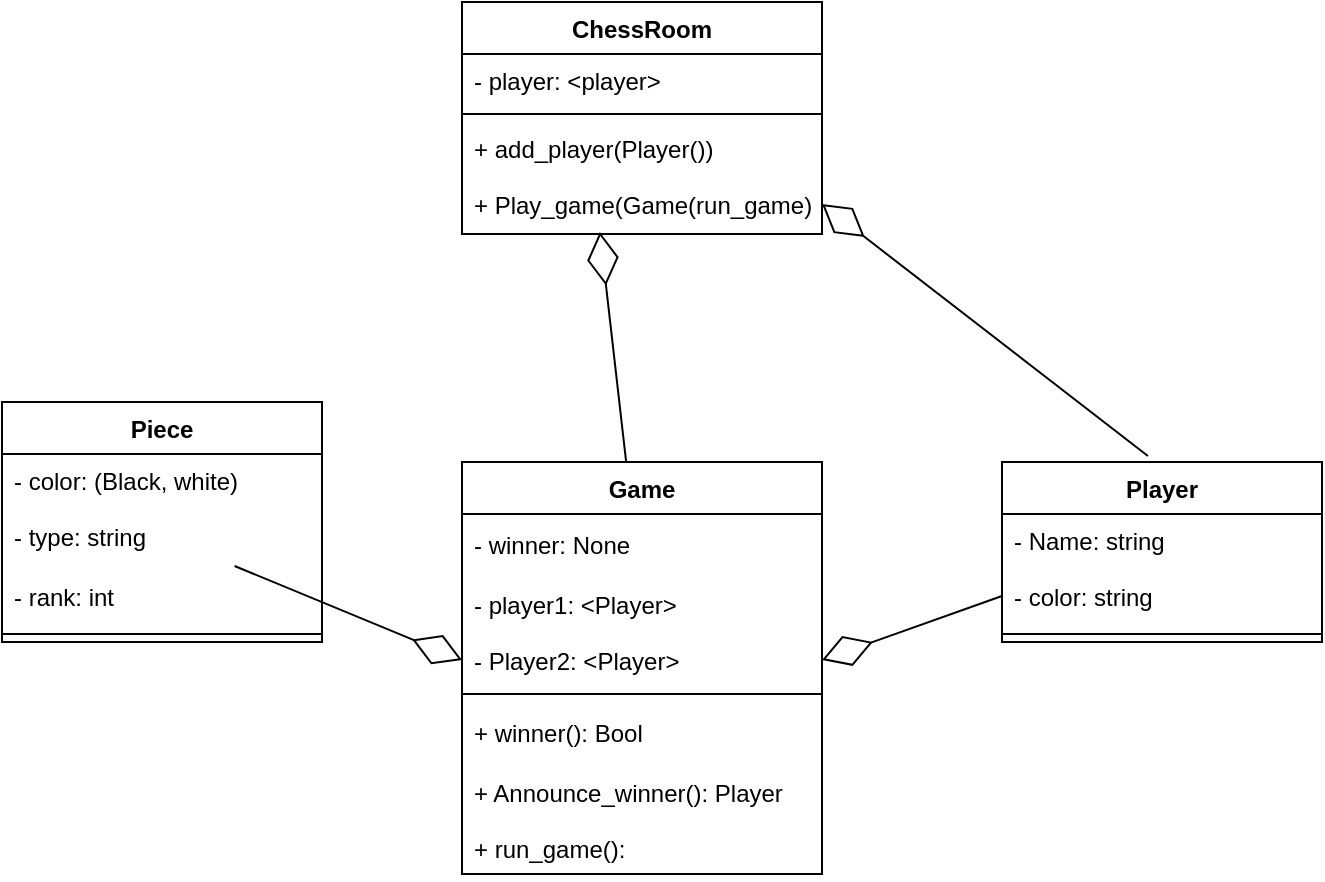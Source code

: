 <mxfile version="15.5.9" type="github">
  <diagram id="0kQdgEhLsPvI_g3DKy9x" name="Page-1">
    <mxGraphModel dx="1422" dy="794" grid="1" gridSize="10" guides="1" tooltips="1" connect="1" arrows="1" fold="1" page="1" pageScale="1" pageWidth="850" pageHeight="1100" math="0" shadow="0">
      <root>
        <mxCell id="0" />
        <mxCell id="1" parent="0" />
        <mxCell id="dPLYNv7gX3PXL8BKBAaD-1" value="Game" style="swimlane;fontStyle=1;align=center;verticalAlign=top;childLayout=stackLayout;horizontal=1;startSize=26;horizontalStack=0;resizeParent=1;resizeParentMax=0;resizeLast=0;collapsible=1;marginBottom=0;" vertex="1" parent="1">
          <mxGeometry x="300" y="310" width="180" height="206" as="geometry" />
        </mxCell>
        <mxCell id="dPLYNv7gX3PXL8BKBAaD-32" value="- winner: None" style="text;strokeColor=none;fillColor=none;align=left;verticalAlign=middle;spacingLeft=4;spacingRight=4;overflow=hidden;points=[[0,0.5],[1,0.5]];portConstraint=eastwest;rotatable=0;" vertex="1" parent="dPLYNv7gX3PXL8BKBAaD-1">
          <mxGeometry y="26" width="180" height="30" as="geometry" />
        </mxCell>
        <mxCell id="dPLYNv7gX3PXL8BKBAaD-37" value="- player1: &lt;Player&gt;" style="text;strokeColor=none;fillColor=none;align=left;verticalAlign=middle;spacingLeft=4;spacingRight=4;overflow=hidden;points=[[0,0.5],[1,0.5]];portConstraint=eastwest;rotatable=0;" vertex="1" parent="dPLYNv7gX3PXL8BKBAaD-1">
          <mxGeometry y="56" width="180" height="30" as="geometry" />
        </mxCell>
        <mxCell id="dPLYNv7gX3PXL8BKBAaD-2" value="- Player2: &lt;Player&gt;" style="text;strokeColor=none;fillColor=none;align=left;verticalAlign=top;spacingLeft=4;spacingRight=4;overflow=hidden;rotatable=0;points=[[0,0.5],[1,0.5]];portConstraint=eastwest;" vertex="1" parent="dPLYNv7gX3PXL8BKBAaD-1">
          <mxGeometry y="86" width="180" height="26" as="geometry" />
        </mxCell>
        <mxCell id="dPLYNv7gX3PXL8BKBAaD-3" value="" style="line;strokeWidth=1;fillColor=none;align=left;verticalAlign=middle;spacingTop=-1;spacingLeft=3;spacingRight=3;rotatable=0;labelPosition=right;points=[];portConstraint=eastwest;" vertex="1" parent="dPLYNv7gX3PXL8BKBAaD-1">
          <mxGeometry y="112" width="180" height="8" as="geometry" />
        </mxCell>
        <mxCell id="dPLYNv7gX3PXL8BKBAaD-24" value="+ winner(): Bool" style="text;strokeColor=none;fillColor=none;align=left;verticalAlign=middle;spacingLeft=4;spacingRight=4;overflow=hidden;points=[[0,0.5],[1,0.5]];portConstraint=eastwest;rotatable=0;" vertex="1" parent="dPLYNv7gX3PXL8BKBAaD-1">
          <mxGeometry y="120" width="180" height="30" as="geometry" />
        </mxCell>
        <mxCell id="dPLYNv7gX3PXL8BKBAaD-28" value="+ Announce_winner(): Player" style="text;strokeColor=none;fillColor=none;align=left;verticalAlign=middle;spacingLeft=4;spacingRight=4;overflow=hidden;points=[[0,0.5],[1,0.5]];portConstraint=eastwest;rotatable=0;" vertex="1" parent="dPLYNv7gX3PXL8BKBAaD-1">
          <mxGeometry y="150" width="180" height="30" as="geometry" />
        </mxCell>
        <mxCell id="dPLYNv7gX3PXL8BKBAaD-4" value="+ run_game():" style="text;strokeColor=none;fillColor=none;align=left;verticalAlign=top;spacingLeft=4;spacingRight=4;overflow=hidden;rotatable=0;points=[[0,0.5],[1,0.5]];portConstraint=eastwest;" vertex="1" parent="dPLYNv7gX3PXL8BKBAaD-1">
          <mxGeometry y="180" width="180" height="26" as="geometry" />
        </mxCell>
        <mxCell id="dPLYNv7gX3PXL8BKBAaD-5" value="Piece" style="swimlane;fontStyle=1;align=center;verticalAlign=top;childLayout=stackLayout;horizontal=1;startSize=26;horizontalStack=0;resizeParent=1;resizeParentMax=0;resizeLast=0;collapsible=1;marginBottom=0;" vertex="1" parent="1">
          <mxGeometry x="70" y="280" width="160" height="120" as="geometry" />
        </mxCell>
        <mxCell id="dPLYNv7gX3PXL8BKBAaD-6" value="- color: (Black, white)" style="text;strokeColor=none;fillColor=none;align=left;verticalAlign=top;spacingLeft=4;spacingRight=4;overflow=hidden;rotatable=0;points=[[0,0.5],[1,0.5]];portConstraint=eastwest;" vertex="1" parent="dPLYNv7gX3PXL8BKBAaD-5">
          <mxGeometry y="26" width="160" height="26" as="geometry" />
        </mxCell>
        <mxCell id="dPLYNv7gX3PXL8BKBAaD-25" value="- type: string" style="text;strokeColor=none;fillColor=none;align=left;verticalAlign=middle;spacingLeft=4;spacingRight=4;overflow=hidden;points=[[0,0.5],[1,0.5]];portConstraint=eastwest;rotatable=0;" vertex="1" parent="dPLYNv7gX3PXL8BKBAaD-5">
          <mxGeometry y="52" width="160" height="30" as="geometry" />
        </mxCell>
        <mxCell id="dPLYNv7gX3PXL8BKBAaD-26" value="- rank: int" style="text;strokeColor=none;fillColor=none;align=left;verticalAlign=middle;spacingLeft=4;spacingRight=4;overflow=hidden;points=[[0,0.5],[1,0.5]];portConstraint=eastwest;rotatable=0;" vertex="1" parent="dPLYNv7gX3PXL8BKBAaD-5">
          <mxGeometry y="82" width="160" height="30" as="geometry" />
        </mxCell>
        <mxCell id="dPLYNv7gX3PXL8BKBAaD-7" value="" style="line;strokeWidth=1;fillColor=none;align=left;verticalAlign=middle;spacingTop=-1;spacingLeft=3;spacingRight=3;rotatable=0;labelPosition=right;points=[];portConstraint=eastwest;" vertex="1" parent="dPLYNv7gX3PXL8BKBAaD-5">
          <mxGeometry y="112" width="160" height="8" as="geometry" />
        </mxCell>
        <mxCell id="dPLYNv7gX3PXL8BKBAaD-9" value="ChessRoom" style="swimlane;fontStyle=1;align=center;verticalAlign=top;childLayout=stackLayout;horizontal=1;startSize=26;horizontalStack=0;resizeParent=1;resizeParentMax=0;resizeLast=0;collapsible=1;marginBottom=0;" vertex="1" parent="1">
          <mxGeometry x="300" y="80" width="180" height="116" as="geometry" />
        </mxCell>
        <mxCell id="dPLYNv7gX3PXL8BKBAaD-10" value="- player: &lt;player&gt;" style="text;strokeColor=none;fillColor=none;align=left;verticalAlign=top;spacingLeft=4;spacingRight=4;overflow=hidden;rotatable=0;points=[[0,0.5],[1,0.5]];portConstraint=eastwest;" vertex="1" parent="dPLYNv7gX3PXL8BKBAaD-9">
          <mxGeometry y="26" width="180" height="26" as="geometry" />
        </mxCell>
        <mxCell id="dPLYNv7gX3PXL8BKBAaD-11" value="" style="line;strokeWidth=1;fillColor=none;align=left;verticalAlign=middle;spacingTop=-1;spacingLeft=3;spacingRight=3;rotatable=0;labelPosition=right;points=[];portConstraint=eastwest;" vertex="1" parent="dPLYNv7gX3PXL8BKBAaD-9">
          <mxGeometry y="52" width="180" height="8" as="geometry" />
        </mxCell>
        <mxCell id="dPLYNv7gX3PXL8BKBAaD-12" value="+ add_player(Player())" style="text;strokeColor=none;fillColor=none;align=left;verticalAlign=top;spacingLeft=4;spacingRight=4;overflow=hidden;rotatable=0;points=[[0,0.5],[1,0.5]];portConstraint=eastwest;" vertex="1" parent="dPLYNv7gX3PXL8BKBAaD-9">
          <mxGeometry y="60" width="180" height="26" as="geometry" />
        </mxCell>
        <mxCell id="dPLYNv7gX3PXL8BKBAaD-21" value="+ Play_game(Game(run_game))" style="text;strokeColor=none;fillColor=none;align=left;verticalAlign=middle;spacingLeft=4;spacingRight=4;overflow=hidden;points=[[0,0.5],[1,0.5]];portConstraint=eastwest;rotatable=0;" vertex="1" parent="dPLYNv7gX3PXL8BKBAaD-9">
          <mxGeometry y="86" width="180" height="30" as="geometry" />
        </mxCell>
        <mxCell id="dPLYNv7gX3PXL8BKBAaD-13" value="Player" style="swimlane;fontStyle=1;align=center;verticalAlign=top;childLayout=stackLayout;horizontal=1;startSize=26;horizontalStack=0;resizeParent=1;resizeParentMax=0;resizeLast=0;collapsible=1;marginBottom=0;" vertex="1" parent="1">
          <mxGeometry x="570" y="310" width="160" height="90" as="geometry" />
        </mxCell>
        <mxCell id="dPLYNv7gX3PXL8BKBAaD-14" value="- Name: string" style="text;strokeColor=none;fillColor=none;align=left;verticalAlign=top;spacingLeft=4;spacingRight=4;overflow=hidden;rotatable=0;points=[[0,0.5],[1,0.5]];portConstraint=eastwest;" vertex="1" parent="dPLYNv7gX3PXL8BKBAaD-13">
          <mxGeometry y="26" width="160" height="26" as="geometry" />
        </mxCell>
        <mxCell id="dPLYNv7gX3PXL8BKBAaD-30" value="- color: string" style="text;strokeColor=none;fillColor=none;align=left;verticalAlign=middle;spacingLeft=4;spacingRight=4;overflow=hidden;points=[[0,0.5],[1,0.5]];portConstraint=eastwest;rotatable=0;" vertex="1" parent="dPLYNv7gX3PXL8BKBAaD-13">
          <mxGeometry y="52" width="160" height="30" as="geometry" />
        </mxCell>
        <mxCell id="dPLYNv7gX3PXL8BKBAaD-15" value="" style="line;strokeWidth=1;fillColor=none;align=left;verticalAlign=middle;spacingTop=-1;spacingLeft=3;spacingRight=3;rotatable=0;labelPosition=right;points=[];portConstraint=eastwest;" vertex="1" parent="dPLYNv7gX3PXL8BKBAaD-13">
          <mxGeometry y="82" width="160" height="8" as="geometry" />
        </mxCell>
        <mxCell id="dPLYNv7gX3PXL8BKBAaD-33" value="" style="endArrow=diamondThin;endFill=0;endSize=24;html=1;rounded=0;exitX=0.456;exitY=-0.033;exitDx=0;exitDy=0;exitPerimeter=0;entryX=1;entryY=0.5;entryDx=0;entryDy=0;" edge="1" parent="1" source="dPLYNv7gX3PXL8BKBAaD-13" target="dPLYNv7gX3PXL8BKBAaD-21">
          <mxGeometry width="160" relative="1" as="geometry">
            <mxPoint x="610" y="240" as="sourcePoint" />
            <mxPoint x="770" y="240" as="targetPoint" />
          </mxGeometry>
        </mxCell>
        <mxCell id="dPLYNv7gX3PXL8BKBAaD-34" value="" style="endArrow=diamondThin;endFill=0;endSize=24;html=1;rounded=0;exitX=0.456;exitY=0;exitDx=0;exitDy=0;exitPerimeter=0;entryX=0.383;entryY=0.967;entryDx=0;entryDy=0;entryPerimeter=0;" edge="1" parent="1" source="dPLYNv7gX3PXL8BKBAaD-1" target="dPLYNv7gX3PXL8BKBAaD-21">
          <mxGeometry width="160" relative="1" as="geometry">
            <mxPoint x="262.96" y="322.03" as="sourcePoint" />
            <mxPoint x="100" y="226" as="targetPoint" />
          </mxGeometry>
        </mxCell>
        <mxCell id="dPLYNv7gX3PXL8BKBAaD-35" value="" style="endArrow=diamondThin;endFill=0;endSize=24;html=1;rounded=0;entryX=1;entryY=0.5;entryDx=0;entryDy=0;exitX=0;exitY=0.5;exitDx=0;exitDy=0;" edge="1" parent="1" source="dPLYNv7gX3PXL8BKBAaD-30" target="dPLYNv7gX3PXL8BKBAaD-2">
          <mxGeometry width="160" relative="1" as="geometry">
            <mxPoint x="530" y="510" as="sourcePoint" />
            <mxPoint x="100" y="270" as="targetPoint" />
          </mxGeometry>
        </mxCell>
        <mxCell id="dPLYNv7gX3PXL8BKBAaD-36" value="" style="endArrow=diamondThin;endFill=0;endSize=24;html=1;rounded=0;entryX=0;entryY=0.5;entryDx=0;entryDy=0;" edge="1" parent="1" source="dPLYNv7gX3PXL8BKBAaD-25" target="dPLYNv7gX3PXL8BKBAaD-2">
          <mxGeometry width="160" relative="1" as="geometry">
            <mxPoint x="662.96" y="327.03" as="sourcePoint" />
            <mxPoint x="500" y="231" as="targetPoint" />
          </mxGeometry>
        </mxCell>
      </root>
    </mxGraphModel>
  </diagram>
</mxfile>
